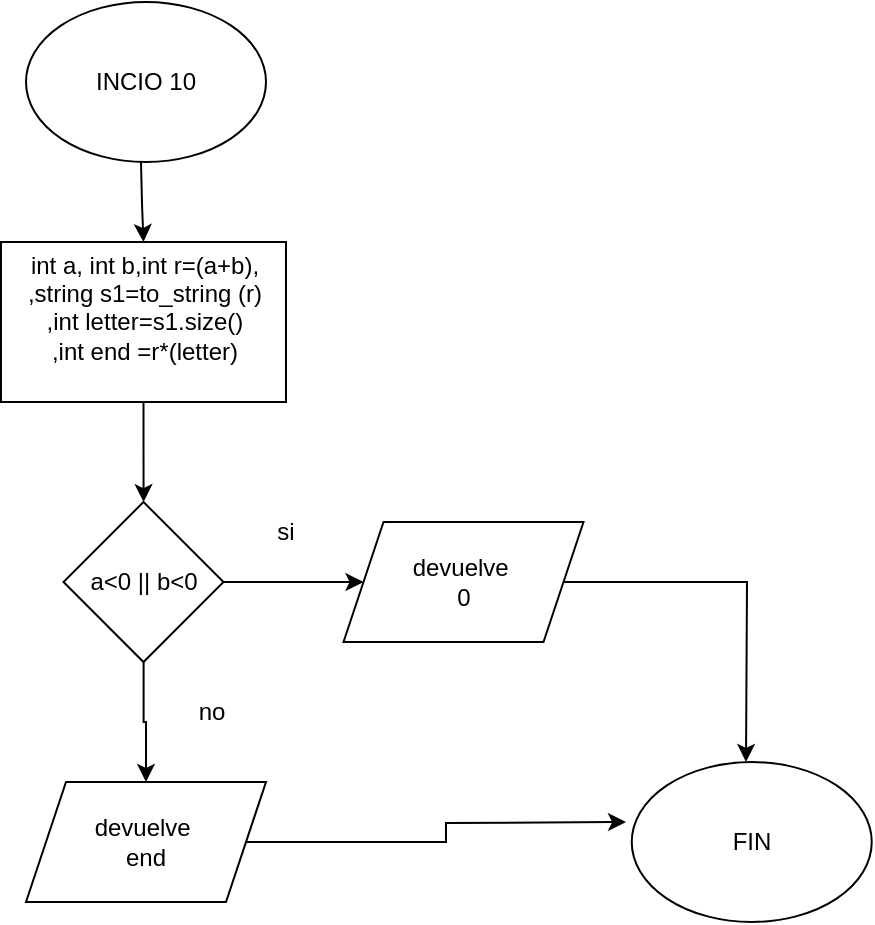 <mxfile version="24.4.0" type="github">
  <diagram name="Página-1" id="OSsLKUA4rcxO9FhNwbKM">
    <mxGraphModel dx="632" dy="-6276" grid="1" gridSize="10" guides="1" tooltips="1" connect="1" arrows="1" fold="1" page="1" pageScale="1" pageWidth="827" pageHeight="1169" math="0" shadow="0">
      <root>
        <mxCell id="0" />
        <mxCell id="1" parent="0" />
        <mxCell id="cvzdg6A1eqwO6g0mhud0-1" style="edgeStyle=orthogonalEdgeStyle;rounded=0;orthogonalLoop=1;jettySize=auto;html=1;entryX=0.5;entryY=0;entryDx=0;entryDy=0;" edge="1" parent="1" target="cvzdg6A1eqwO6g0mhud0-3">
          <mxGeometry relative="1" as="geometry">
            <mxPoint x="347.5" y="7120" as="sourcePoint" />
          </mxGeometry>
        </mxCell>
        <mxCell id="cvzdg6A1eqwO6g0mhud0-2" value="" style="edgeStyle=orthogonalEdgeStyle;rounded=0;orthogonalLoop=1;jettySize=auto;html=1;" edge="1" parent="1" source="cvzdg6A1eqwO6g0mhud0-3" target="cvzdg6A1eqwO6g0mhud0-6">
          <mxGeometry relative="1" as="geometry" />
        </mxCell>
        <mxCell id="cvzdg6A1eqwO6g0mhud0-3" value="int a, int b,&lt;span style=&quot;background-color: initial;&quot;&gt;int r=(a+b),&lt;/span&gt;&lt;div&gt;,string s1=to_string (r)&lt;/div&gt;&lt;div&gt;,int letter=s1.size()&lt;/div&gt;&lt;div&gt;,int end =r*(letter)&lt;/div&gt;&lt;div&gt;&lt;br&gt;&lt;/div&gt;" style="rounded=0;whiteSpace=wrap;html=1;" vertex="1" parent="1">
          <mxGeometry x="277.5" y="7160" width="142.5" height="80" as="geometry" />
        </mxCell>
        <mxCell id="cvzdg6A1eqwO6g0mhud0-4" value="" style="edgeStyle=orthogonalEdgeStyle;rounded=0;orthogonalLoop=1;jettySize=auto;html=1;" edge="1" parent="1" source="cvzdg6A1eqwO6g0mhud0-6" target="cvzdg6A1eqwO6g0mhud0-8">
          <mxGeometry relative="1" as="geometry" />
        </mxCell>
        <mxCell id="cvzdg6A1eqwO6g0mhud0-5" value="" style="edgeStyle=orthogonalEdgeStyle;rounded=0;orthogonalLoop=1;jettySize=auto;html=1;" edge="1" parent="1" source="cvzdg6A1eqwO6g0mhud0-6" target="cvzdg6A1eqwO6g0mhud0-10">
          <mxGeometry relative="1" as="geometry" />
        </mxCell>
        <mxCell id="cvzdg6A1eqwO6g0mhud0-6" value="a&amp;lt;0 || b&amp;lt;0" style="rhombus;whiteSpace=wrap;html=1;rounded=0;" vertex="1" parent="1">
          <mxGeometry x="308.75" y="7290" width="80" height="80" as="geometry" />
        </mxCell>
        <mxCell id="cvzdg6A1eqwO6g0mhud0-7" style="edgeStyle=orthogonalEdgeStyle;rounded=0;orthogonalLoop=1;jettySize=auto;html=1;entryX=0.5;entryY=0;entryDx=0;entryDy=0;" edge="1" parent="1" source="cvzdg6A1eqwO6g0mhud0-8">
          <mxGeometry relative="1" as="geometry">
            <mxPoint x="650" y="7420" as="targetPoint" />
          </mxGeometry>
        </mxCell>
        <mxCell id="cvzdg6A1eqwO6g0mhud0-8" value="devuelve&amp;nbsp;&lt;div&gt;0&lt;/div&gt;" style="shape=parallelogram;perimeter=parallelogramPerimeter;whiteSpace=wrap;html=1;fixedSize=1;rounded=0;" vertex="1" parent="1">
          <mxGeometry x="448.75" y="7300" width="120" height="60" as="geometry" />
        </mxCell>
        <mxCell id="cvzdg6A1eqwO6g0mhud0-9" style="edgeStyle=orthogonalEdgeStyle;rounded=0;orthogonalLoop=1;jettySize=auto;html=1;entryX=0;entryY=0.5;entryDx=0;entryDy=0;" edge="1" parent="1" source="cvzdg6A1eqwO6g0mhud0-10">
          <mxGeometry relative="1" as="geometry">
            <mxPoint x="590" y="7450" as="targetPoint" />
          </mxGeometry>
        </mxCell>
        <mxCell id="cvzdg6A1eqwO6g0mhud0-10" value="devuelve&amp;nbsp;&lt;div&gt;end&lt;/div&gt;" style="shape=parallelogram;perimeter=parallelogramPerimeter;whiteSpace=wrap;html=1;fixedSize=1;rounded=0;" vertex="1" parent="1">
          <mxGeometry x="290" y="7430" width="120" height="60" as="geometry" />
        </mxCell>
        <mxCell id="cvzdg6A1eqwO6g0mhud0-11" value="si" style="text;html=1;align=center;verticalAlign=middle;whiteSpace=wrap;rounded=0;" vertex="1" parent="1">
          <mxGeometry x="390" y="7290" width="60" height="30" as="geometry" />
        </mxCell>
        <mxCell id="cvzdg6A1eqwO6g0mhud0-12" value="no" style="text;html=1;align=center;verticalAlign=middle;whiteSpace=wrap;rounded=0;" vertex="1" parent="1">
          <mxGeometry x="353" y="7380" width="60" height="30" as="geometry" />
        </mxCell>
        <mxCell id="cvzdg6A1eqwO6g0mhud0-13" value="INCIO 10" style="ellipse;whiteSpace=wrap;html=1;" vertex="1" parent="1">
          <mxGeometry x="290" y="7040" width="120" height="80" as="geometry" />
        </mxCell>
        <mxCell id="cvzdg6A1eqwO6g0mhud0-14" value="FIN" style="ellipse;whiteSpace=wrap;html=1;" vertex="1" parent="1">
          <mxGeometry x="592.87" y="7420" width="120" height="80" as="geometry" />
        </mxCell>
      </root>
    </mxGraphModel>
  </diagram>
</mxfile>
